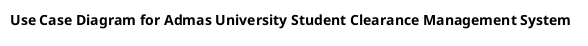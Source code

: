 @startuml Use Case Diagram

 title Use Case Diagram for Admas University Student Clearance Management System


@enduml